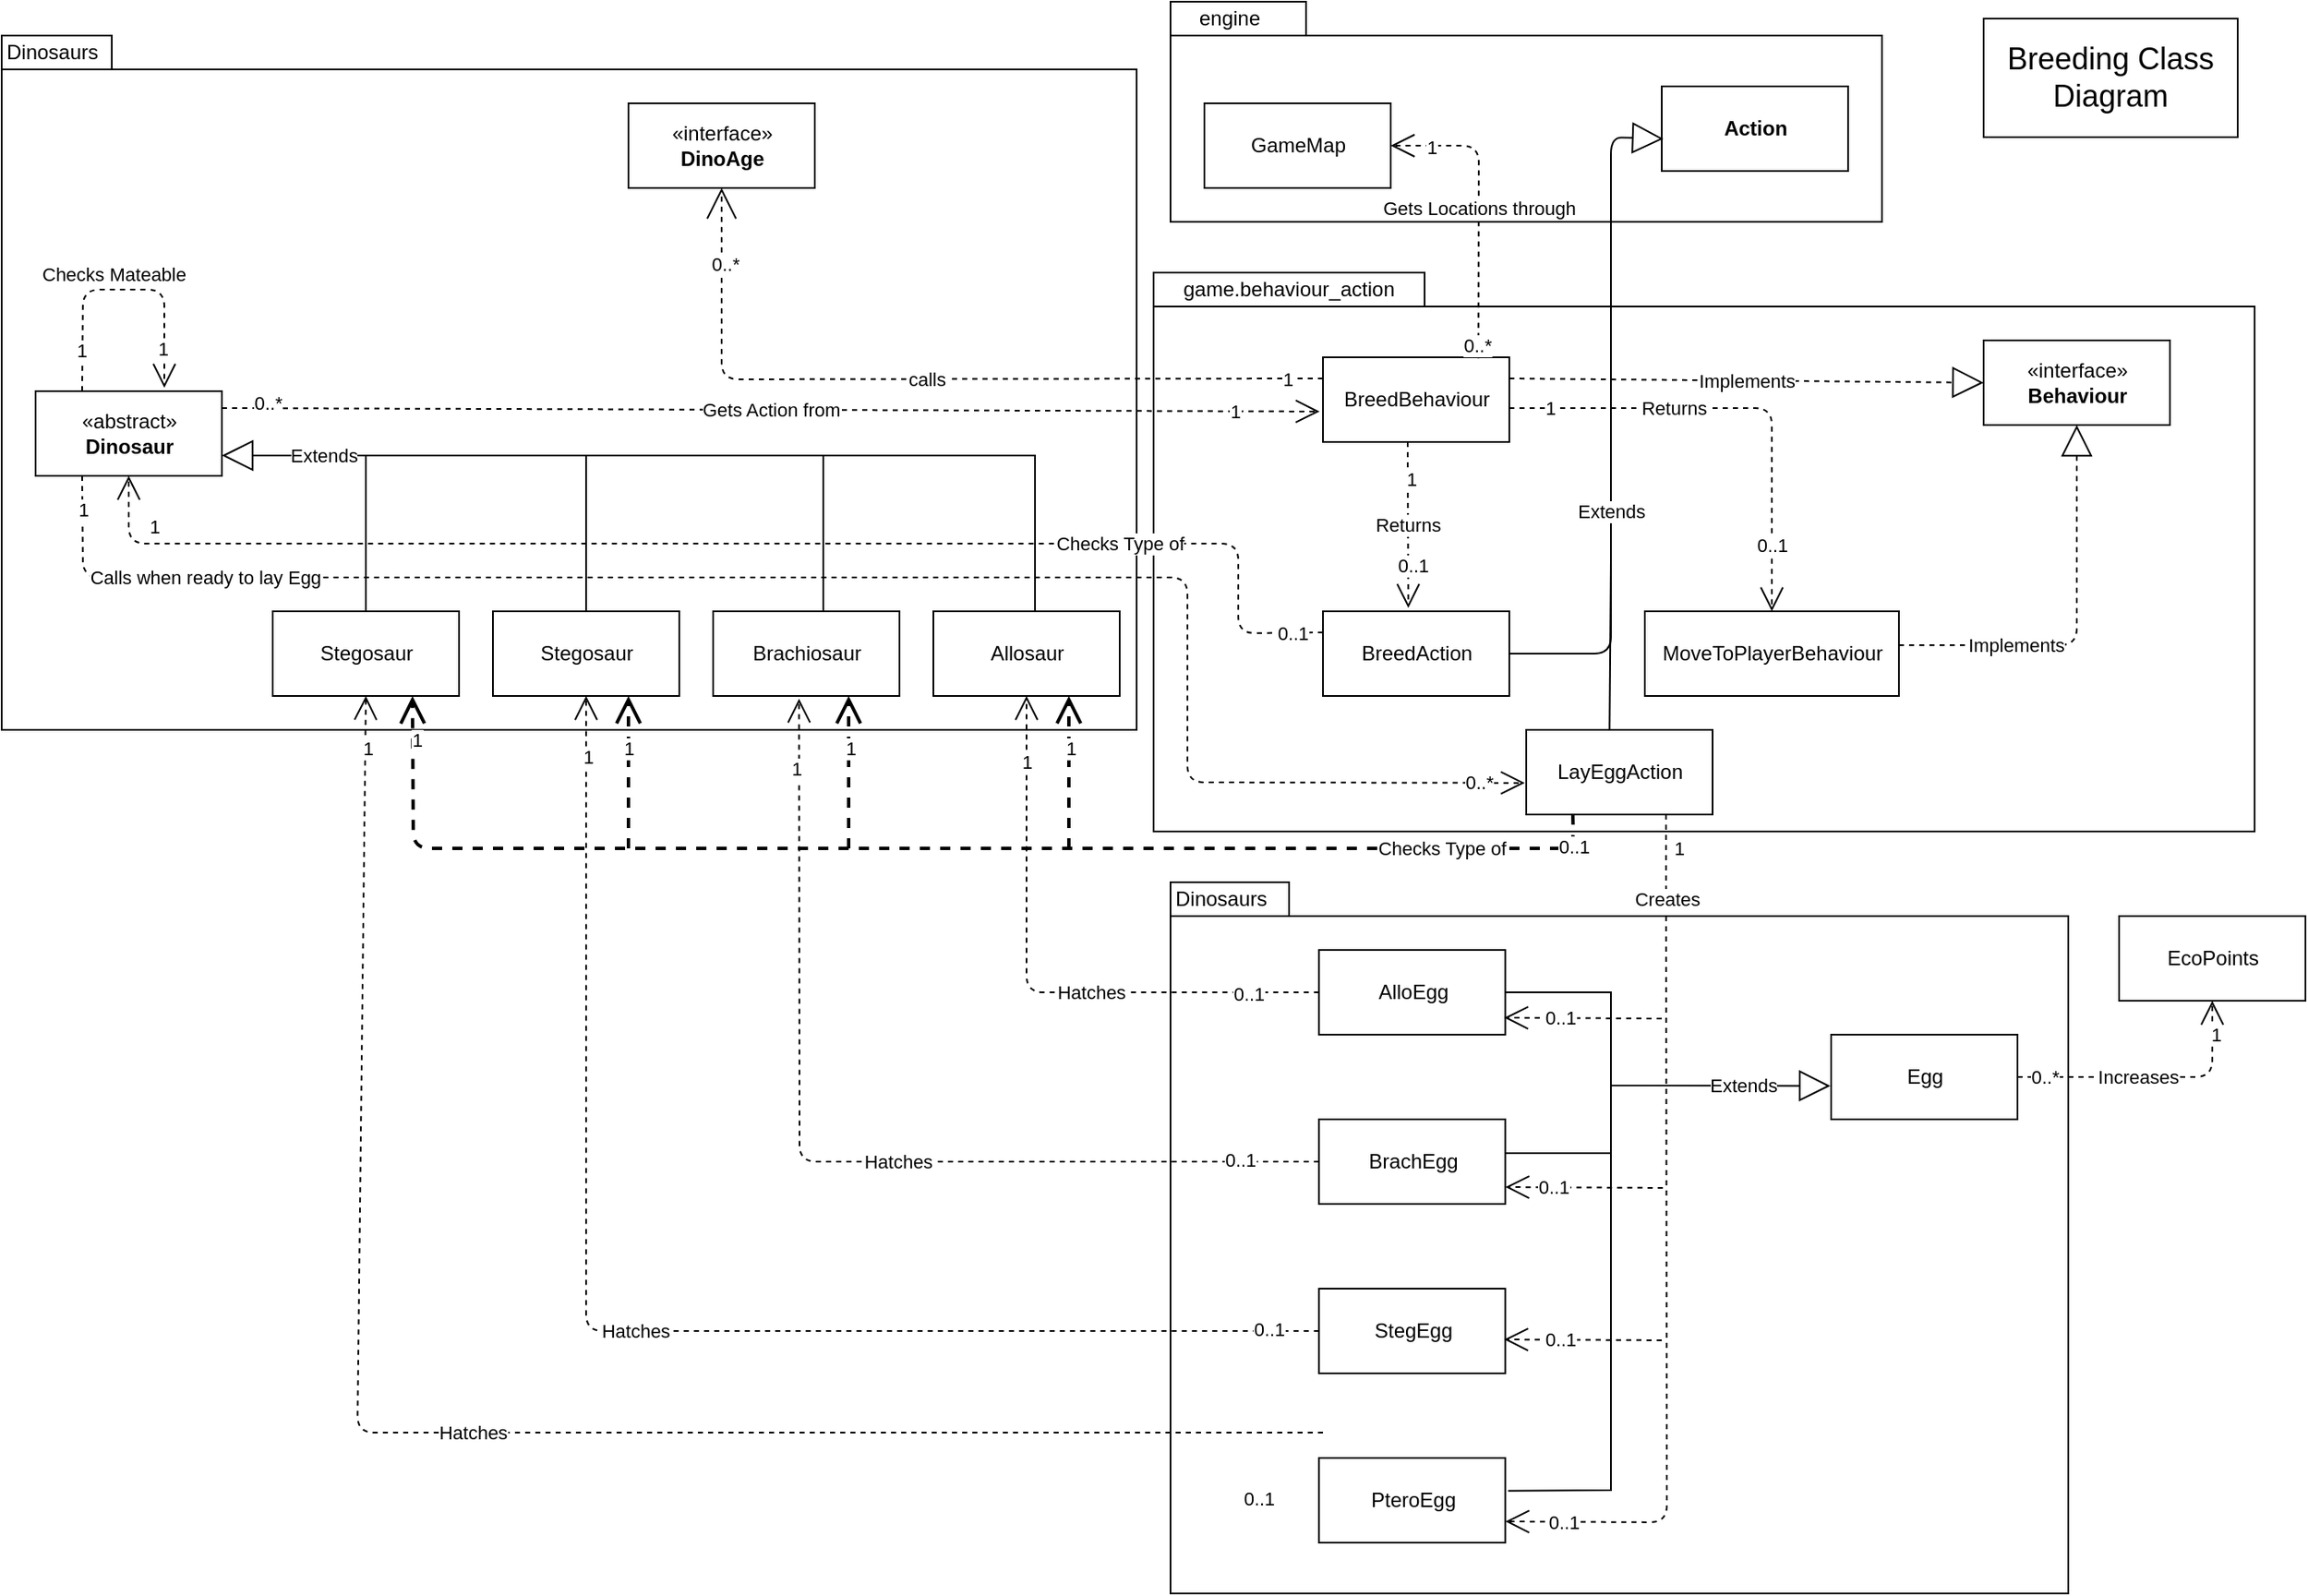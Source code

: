 <mxfile version="14.7.0" type="device"><diagram id="RQ4qdwu9vNMVZIeW1ewS" name="Page-1"><mxGraphModel dx="2012" dy="1370" grid="1" gridSize="10" guides="1" tooltips="1" connect="1" arrows="1" fold="1" page="0" pageScale="1" pageWidth="4681" pageHeight="3300" math="0" shadow="0"><root><mxCell id="0"/><mxCell id="1" parent="0"/><mxCell id="oLZt-flRZHhYAzvMjdGc-5" value="" style="shape=folder;fontStyle=1;spacingTop=10;tabWidth=70;tabHeight=20;tabPosition=left;html=1;" vertex="1" parent="1"><mxGeometry x="700" y="560" width="530" height="420" as="geometry"/></mxCell><mxCell id="oLZt-flRZHhYAzvMjdGc-1" value="" style="shape=folder;fontStyle=1;spacingTop=10;tabWidth=65;tabHeight=20;tabPosition=left;html=1;" vertex="1" parent="1"><mxGeometry x="10" y="60" width="670" height="410" as="geometry"/></mxCell><mxCell id="fguq9pkMOQvKabzs272t-48" value="" style="shape=folder;fontStyle=1;spacingTop=10;tabWidth=160;tabHeight=20;tabPosition=left;html=1;" parent="1" vertex="1"><mxGeometry x="690" y="200" width="650" height="330" as="geometry"/></mxCell><mxCell id="b-xIZTCfpgJEJXHsGxkc-1" value="" style="shape=folder;fontStyle=1;spacingTop=10;tabWidth=80;tabHeight=20;tabPosition=left;html=1;" parent="1" vertex="1"><mxGeometry x="700" y="40" width="420" height="130" as="geometry"/></mxCell><mxCell id="b-xIZTCfpgJEJXHsGxkc-2" value="GameMap" style="html=1;" parent="1" vertex="1"><mxGeometry x="720" y="100" width="110" height="50" as="geometry"/></mxCell><mxCell id="b-xIZTCfpgJEJXHsGxkc-10" value="engine" style="text;html=1;strokeColor=none;fillColor=none;align=center;verticalAlign=middle;whiteSpace=wrap;rounded=0;" parent="1" vertex="1"><mxGeometry x="700" y="40" width="70" height="20" as="geometry"/></mxCell><mxCell id="fguq9pkMOQvKabzs272t-1" value="«abstract»&lt;br&gt;&lt;b&gt;Dinosaur&lt;/b&gt;" style="html=1;" parent="1" vertex="1"><mxGeometry x="30" y="270" width="110" height="50" as="geometry"/></mxCell><mxCell id="fguq9pkMOQvKabzs272t-2" value="Stegosaur" style="html=1;" parent="1" vertex="1"><mxGeometry x="300" y="400" width="110" height="50" as="geometry"/></mxCell><mxCell id="fguq9pkMOQvKabzs272t-3" value="Brachiosaur" style="html=1;" parent="1" vertex="1"><mxGeometry x="430" y="400" width="110" height="50" as="geometry"/></mxCell><mxCell id="fguq9pkMOQvKabzs272t-4" value="Allosaur" style="html=1;" parent="1" vertex="1"><mxGeometry x="560" y="400" width="110" height="50" as="geometry"/></mxCell><mxCell id="fguq9pkMOQvKabzs272t-5" value="Extends" style="endArrow=block;endSize=16;endFill=0;html=1;rounded=0;exitX=0.5;exitY=0;exitDx=0;exitDy=0;snapToPoint=1;" parent="1" source="fguq9pkMOQvKabzs272t-2" edge="1"><mxGeometry x="0.609" width="160" relative="1" as="geometry"><mxPoint x="220" y="399" as="sourcePoint"/><mxPoint x="140" y="308" as="targetPoint"/><Array as="points"><mxPoint x="355" y="308"/></Array><mxPoint as="offset"/></mxGeometry></mxCell><mxCell id="fguq9pkMOQvKabzs272t-11" value="«interface»&lt;br&gt;&lt;b&gt;Behaviour&lt;/b&gt;" style="html=1;" parent="1" vertex="1"><mxGeometry x="1180" y="240" width="110" height="50" as="geometry"/></mxCell><mxCell id="fguq9pkMOQvKabzs272t-12" value="BreedBehaviour" style="html=1;" parent="1" vertex="1"><mxGeometry x="790" y="250" width="110" height="50" as="geometry"/></mxCell><mxCell id="fguq9pkMOQvKabzs272t-13" value="Gets Action from" style="endArrow=open;endSize=12;dashed=1;html=1;entryX=-0.018;entryY=0.64;entryDx=0;entryDy=0;entryPerimeter=0;" parent="1" target="fguq9pkMOQvKabzs272t-12" edge="1"><mxGeometry width="160" relative="1" as="geometry"><mxPoint x="140" y="280" as="sourcePoint"/><mxPoint x="790" y="270" as="targetPoint"/></mxGeometry></mxCell><mxCell id="bi01_QpyQFEtyOqelPVD-3" value="0..*" style="edgeLabel;html=1;align=center;verticalAlign=middle;resizable=0;points=[];" parent="fguq9pkMOQvKabzs272t-13" vertex="1" connectable="0"><mxGeometry x="-0.916" y="3" relative="1" as="geometry"><mxPoint as="offset"/></mxGeometry></mxCell><mxCell id="bi01_QpyQFEtyOqelPVD-4" value="1" style="edgeLabel;html=1;align=center;verticalAlign=middle;resizable=0;points=[];" parent="fguq9pkMOQvKabzs272t-13" vertex="1" connectable="0"><mxGeometry x="0.846" relative="1" as="geometry"><mxPoint as="offset"/></mxGeometry></mxCell><mxCell id="fguq9pkMOQvKabzs272t-14" value="Implements" style="endArrow=block;endSize=16;endFill=0;html=1;entryX=0;entryY=0.5;entryDx=0;entryDy=0;exitX=1;exitY=0.25;exitDx=0;exitDy=0;dashed=1;" parent="1" source="fguq9pkMOQvKabzs272t-12" target="fguq9pkMOQvKabzs272t-11" edge="1"><mxGeometry width="160" relative="1" as="geometry"><mxPoint x="900" y="260" as="sourcePoint"/><mxPoint x="1060" y="260" as="targetPoint"/></mxGeometry></mxCell><mxCell id="fguq9pkMOQvKabzs272t-16" value="Checks Mateable" style="endArrow=open;endSize=12;dashed=1;html=1;exitX=0.25;exitY=0;exitDx=0;exitDy=0;entryX=0.691;entryY=-0.04;entryDx=0;entryDy=0;entryPerimeter=0;" parent="1" source="fguq9pkMOQvKabzs272t-1" target="fguq9pkMOQvKabzs272t-1" edge="1"><mxGeometry x="-0.052" y="9" width="160" relative="1" as="geometry"><mxPoint x="70" y="240" as="sourcePoint"/><mxPoint x="230" y="240" as="targetPoint"/><Array as="points"><mxPoint x="58" y="210"/><mxPoint x="106" y="210"/></Array><mxPoint as="offset"/></mxGeometry></mxCell><mxCell id="bi01_QpyQFEtyOqelPVD-1" value="1" style="edgeLabel;html=1;align=center;verticalAlign=middle;resizable=0;points=[];" parent="fguq9pkMOQvKabzs272t-16" vertex="1" connectable="0"><mxGeometry x="-0.706" y="1" relative="1" as="geometry"><mxPoint as="offset"/></mxGeometry></mxCell><mxCell id="bi01_QpyQFEtyOqelPVD-2" value="1" style="edgeLabel;html=1;align=center;verticalAlign=middle;resizable=0;points=[];" parent="fguq9pkMOQvKabzs272t-16" vertex="1" connectable="0"><mxGeometry x="0.723" y="-1" relative="1" as="geometry"><mxPoint as="offset"/></mxGeometry></mxCell><mxCell id="fguq9pkMOQvKabzs272t-17" value="BreedAction" style="html=1;" parent="1" vertex="1"><mxGeometry x="790" y="400" width="110" height="50" as="geometry"/></mxCell><mxCell id="fguq9pkMOQvKabzs272t-18" value="&lt;b&gt;Action&lt;/b&gt;" style="html=1;" parent="1" vertex="1"><mxGeometry x="990" y="90" width="110" height="50" as="geometry"/></mxCell><mxCell id="fguq9pkMOQvKabzs272t-19" value="Returns" style="endArrow=open;endSize=12;dashed=1;html=1;entryX=0.458;entryY=-0.04;entryDx=0;entryDy=0;entryPerimeter=0;" parent="1" target="fguq9pkMOQvKabzs272t-17" edge="1"><mxGeometry width="160" relative="1" as="geometry"><mxPoint x="840" y="300" as="sourcePoint"/><mxPoint x="1000" y="300" as="targetPoint"/></mxGeometry></mxCell><mxCell id="bi01_QpyQFEtyOqelPVD-15" value="1" style="edgeLabel;html=1;align=center;verticalAlign=middle;resizable=0;points=[];" parent="fguq9pkMOQvKabzs272t-19" vertex="1" connectable="0"><mxGeometry x="-0.548" y="2" relative="1" as="geometry"><mxPoint as="offset"/></mxGeometry></mxCell><mxCell id="bi01_QpyQFEtyOqelPVD-16" value="0..1" style="edgeLabel;html=1;align=center;verticalAlign=middle;resizable=0;points=[];" parent="fguq9pkMOQvKabzs272t-19" vertex="1" connectable="0"><mxGeometry x="0.49" y="2" relative="1" as="geometry"><mxPoint as="offset"/></mxGeometry></mxCell><mxCell id="fguq9pkMOQvKabzs272t-20" value="Checks Type of" style="endArrow=open;endSize=12;dashed=1;html=1;exitX=0;exitY=0.25;exitDx=0;exitDy=0;entryX=0.5;entryY=1;entryDx=0;entryDy=0;" parent="1" source="fguq9pkMOQvKabzs272t-17" target="fguq9pkMOQvKabzs272t-1" edge="1"><mxGeometry x="-0.566" width="160" relative="1" as="geometry"><mxPoint x="670" y="490" as="sourcePoint"/><mxPoint x="830" y="490" as="targetPoint"/><Array as="points"><mxPoint x="740" y="413"/><mxPoint x="740" y="360"/><mxPoint x="85" y="360"/></Array><mxPoint as="offset"/></mxGeometry></mxCell><mxCell id="bi01_QpyQFEtyOqelPVD-5" value="0..1" style="edgeLabel;html=1;align=center;verticalAlign=middle;resizable=0;points=[];" parent="fguq9pkMOQvKabzs272t-20" vertex="1" connectable="0"><mxGeometry x="-0.954" relative="1" as="geometry"><mxPoint as="offset"/></mxGeometry></mxCell><mxCell id="bi01_QpyQFEtyOqelPVD-6" value="1" style="edgeLabel;html=1;align=center;verticalAlign=middle;resizable=0;points=[];" parent="fguq9pkMOQvKabzs272t-20" vertex="1" connectable="0"><mxGeometry x="0.8" y="3" relative="1" as="geometry"><mxPoint x="-25" y="-13" as="offset"/></mxGeometry></mxCell><mxCell id="fguq9pkMOQvKabzs272t-21" value="Egg" style="html=1;" parent="1" vertex="1"><mxGeometry x="1090" y="650" width="110" height="50" as="geometry"/></mxCell><mxCell id="fguq9pkMOQvKabzs272t-22" value="AlloEgg" style="html=1;" parent="1" vertex="1"><mxGeometry x="787.65" y="600" width="110" height="50" as="geometry"/></mxCell><mxCell id="fguq9pkMOQvKabzs272t-23" value="BrachEgg" style="html=1;" parent="1" vertex="1"><mxGeometry x="787.65" y="700" width="110" height="50" as="geometry"/></mxCell><mxCell id="fguq9pkMOQvKabzs272t-24" value="StegEgg" style="html=1;" parent="1" vertex="1"><mxGeometry x="787.65" y="800" width="110" height="50" as="geometry"/></mxCell><mxCell id="fguq9pkMOQvKabzs272t-31" value="" style="endArrow=none;html=1;" parent="1" edge="1"><mxGeometry width="50" height="50" relative="1" as="geometry"><mxPoint x="897.65" y="720" as="sourcePoint"/><mxPoint x="960" y="720" as="targetPoint"/></mxGeometry></mxCell><mxCell id="fguq9pkMOQvKabzs272t-32" value="" style="endArrow=none;html=1;rounded=0;" parent="1" edge="1"><mxGeometry width="50" height="50" relative="1" as="geometry"><mxPoint x="960" y="830" as="sourcePoint"/><mxPoint x="960" y="680" as="targetPoint"/></mxGeometry></mxCell><mxCell id="fguq9pkMOQvKabzs272t-28" value="Extends" style="endArrow=block;endSize=16;endFill=0;html=1;entryX=-0.004;entryY=0.605;entryDx=0;entryDy=0;rounded=0;entryPerimeter=0;exitX=1;exitY=0.5;exitDx=0;exitDy=0;" parent="1" target="fguq9pkMOQvKabzs272t-21" edge="1" source="fguq9pkMOQvKabzs272t-22"><mxGeometry x="0.581" width="160" relative="1" as="geometry"><mxPoint x="900" y="584.5" as="sourcePoint"/><mxPoint x="1060" y="584.5" as="targetPoint"/><Array as="points"><mxPoint x="960" y="625"/><mxPoint x="960" y="680"/></Array><mxPoint as="offset"/></mxGeometry></mxCell><mxCell id="fguq9pkMOQvKabzs272t-33" value="Hatches" style="endArrow=open;endSize=12;dashed=1;html=1;exitX=0;exitY=0.5;exitDx=0;exitDy=0;entryX=0.5;entryY=1;entryDx=0;entryDy=0;" parent="1" source="fguq9pkMOQvKabzs272t-22" target="fguq9pkMOQvKabzs272t-4" edge="1"><mxGeometry x="-0.226" width="160" relative="1" as="geometry"><mxPoint x="480" y="560" as="sourcePoint"/><mxPoint x="640" y="560" as="targetPoint"/><Array as="points"><mxPoint x="615" y="625"/></Array><mxPoint as="offset"/></mxGeometry></mxCell><mxCell id="bi01_QpyQFEtyOqelPVD-11" value="1" style="edgeLabel;html=1;align=center;verticalAlign=middle;resizable=0;points=[];" parent="fguq9pkMOQvKabzs272t-33" vertex="1" connectable="0"><mxGeometry x="0.778" relative="1" as="geometry"><mxPoint as="offset"/></mxGeometry></mxCell><mxCell id="bi01_QpyQFEtyOqelPVD-12" value="0..1" style="edgeLabel;html=1;align=center;verticalAlign=middle;resizable=0;points=[];" parent="fguq9pkMOQvKabzs272t-33" vertex="1" connectable="0"><mxGeometry x="-0.757" y="1" relative="1" as="geometry"><mxPoint as="offset"/></mxGeometry></mxCell><mxCell id="fguq9pkMOQvKabzs272t-34" value="Hatches" style="endArrow=open;endSize=12;dashed=1;html=1;exitX=0;exitY=0.5;exitDx=0;exitDy=0;entryX=0.461;entryY=1.032;entryDx=0;entryDy=0;entryPerimeter=0;" parent="1" source="fguq9pkMOQvKabzs272t-23" target="fguq9pkMOQvKabzs272t-3" edge="1"><mxGeometry x="-0.141" width="160" relative="1" as="geometry"><mxPoint x="600" y="710" as="sourcePoint"/><mxPoint x="760" y="710" as="targetPoint"/><Array as="points"><mxPoint x="481" y="725"/></Array><mxPoint as="offset"/></mxGeometry></mxCell><mxCell id="bi01_QpyQFEtyOqelPVD-9" value="0..1" style="edgeLabel;html=1;align=center;verticalAlign=middle;resizable=0;points=[];" parent="fguq9pkMOQvKabzs272t-34" vertex="1" connectable="0"><mxGeometry x="-0.839" y="-1" relative="1" as="geometry"><mxPoint as="offset"/></mxGeometry></mxCell><mxCell id="bi01_QpyQFEtyOqelPVD-10" value="1" style="edgeLabel;html=1;align=center;verticalAlign=middle;resizable=0;points=[];" parent="fguq9pkMOQvKabzs272t-34" vertex="1" connectable="0"><mxGeometry x="0.854" y="2" relative="1" as="geometry"><mxPoint y="-1" as="offset"/></mxGeometry></mxCell><mxCell id="fguq9pkMOQvKabzs272t-35" value="Hatches" style="endArrow=open;endSize=12;dashed=1;html=1;entryX=0.5;entryY=1;entryDx=0;entryDy=0;exitX=0;exitY=0.5;exitDx=0;exitDy=0;" parent="1" source="fguq9pkMOQvKabzs272t-24" target="fguq9pkMOQvKabzs272t-2" edge="1"><mxGeometry width="160" relative="1" as="geometry"><mxPoint x="230" y="610" as="sourcePoint"/><mxPoint x="390" y="610" as="targetPoint"/><Array as="points"><mxPoint x="355" y="825"/></Array></mxGeometry></mxCell><mxCell id="bi01_QpyQFEtyOqelPVD-7" value="1" style="edgeLabel;html=1;align=center;verticalAlign=middle;resizable=0;points=[];" parent="fguq9pkMOQvKabzs272t-35" vertex="1" connectable="0"><mxGeometry x="0.911" y="-1" relative="1" as="geometry"><mxPoint as="offset"/></mxGeometry></mxCell><mxCell id="bi01_QpyQFEtyOqelPVD-8" value="0..1" style="edgeLabel;html=1;align=center;verticalAlign=middle;resizable=0;points=[];" parent="fguq9pkMOQvKabzs272t-35" vertex="1" connectable="0"><mxGeometry x="-0.927" y="-1" relative="1" as="geometry"><mxPoint as="offset"/></mxGeometry></mxCell><mxCell id="fguq9pkMOQvKabzs272t-36" value="EcoPoints" style="html=1;" parent="1" vertex="1"><mxGeometry x="1260" y="580" width="110" height="50" as="geometry"/></mxCell><mxCell id="fguq9pkMOQvKabzs272t-39" value="Increases" style="endArrow=open;endSize=12;dashed=1;html=1;entryX=0.5;entryY=1;entryDx=0;entryDy=0;exitX=1;exitY=0.5;exitDx=0;exitDy=0;" parent="1" source="fguq9pkMOQvKabzs272t-21" target="fguq9pkMOQvKabzs272t-36" edge="1"><mxGeometry x="-0.111" width="160" relative="1" as="geometry"><mxPoint x="1250" y="720" as="sourcePoint"/><mxPoint x="1270" y="680" as="targetPoint"/><Array as="points"><mxPoint x="1315" y="675"/></Array><mxPoint as="offset"/></mxGeometry></mxCell><mxCell id="bi01_QpyQFEtyOqelPVD-13" value="0..*" style="edgeLabel;html=1;align=center;verticalAlign=middle;resizable=0;points=[];" parent="fguq9pkMOQvKabzs272t-39" vertex="1" connectable="0"><mxGeometry x="-0.805" relative="1" as="geometry"><mxPoint as="offset"/></mxGeometry></mxCell><mxCell id="bi01_QpyQFEtyOqelPVD-14" value="1" style="edgeLabel;html=1;align=center;verticalAlign=middle;resizable=0;points=[];" parent="fguq9pkMOQvKabzs272t-39" vertex="1" connectable="0"><mxGeometry x="0.75" y="-2" relative="1" as="geometry"><mxPoint as="offset"/></mxGeometry></mxCell><mxCell id="fguq9pkMOQvKabzs272t-40" value="MoveToPlayerBehaviour" style="html=1;" parent="1" vertex="1"><mxGeometry x="980" y="400" width="150" height="50" as="geometry"/></mxCell><mxCell id="fguq9pkMOQvKabzs272t-41" value="Returns" style="endArrow=open;endSize=12;dashed=1;html=1;entryX=0.5;entryY=0;entryDx=0;entryDy=0;" parent="1" target="fguq9pkMOQvKabzs272t-40" edge="1"><mxGeometry x="-0.294" width="160" relative="1" as="geometry"><mxPoint x="900" y="280" as="sourcePoint"/><mxPoint x="1060" y="280" as="targetPoint"/><Array as="points"><mxPoint x="1055" y="280"/></Array><mxPoint as="offset"/></mxGeometry></mxCell><mxCell id="bi01_QpyQFEtyOqelPVD-17" value="1" style="edgeLabel;html=1;align=center;verticalAlign=middle;resizable=0;points=[];" parent="fguq9pkMOQvKabzs272t-41" vertex="1" connectable="0"><mxGeometry x="-0.828" relative="1" as="geometry"><mxPoint as="offset"/></mxGeometry></mxCell><mxCell id="bi01_QpyQFEtyOqelPVD-18" value="0..1" style="edgeLabel;html=1;align=center;verticalAlign=middle;resizable=0;points=[];" parent="fguq9pkMOQvKabzs272t-41" vertex="1" connectable="0"><mxGeometry x="0.717" relative="1" as="geometry"><mxPoint as="offset"/></mxGeometry></mxCell><mxCell id="fguq9pkMOQvKabzs272t-42" value="Implements" style="endArrow=block;endSize=16;endFill=0;html=1;entryX=0.5;entryY=1;entryDx=0;entryDy=0;dashed=1;" parent="1" target="fguq9pkMOQvKabzs272t-11" edge="1"><mxGeometry x="-0.418" width="160" relative="1" as="geometry"><mxPoint x="1130" y="420" as="sourcePoint"/><mxPoint x="1250" y="420" as="targetPoint"/><Array as="points"><mxPoint x="1235" y="420"/></Array><mxPoint as="offset"/></mxGeometry></mxCell><mxCell id="fguq9pkMOQvKabzs272t-43" value="Extends" style="endArrow=block;endSize=16;endFill=0;html=1;exitX=1;exitY=0.5;exitDx=0;exitDy=0;" parent="1" source="fguq9pkMOQvKabzs272t-17" edge="1"><mxGeometry x="-0.273" width="160" relative="1" as="geometry"><mxPoint x="780" y="480" as="sourcePoint"/><mxPoint x="991" y="121" as="targetPoint"/><Array as="points"><mxPoint x="960" y="425"/><mxPoint x="960" y="120"/></Array><mxPoint as="offset"/></mxGeometry></mxCell><mxCell id="fguq9pkMOQvKabzs272t-47" value="Gets Locations through" style="endArrow=open;endSize=12;dashed=1;html=1;exitX=0.834;exitY=0.012;exitDx=0;exitDy=0;entryX=1;entryY=0.5;entryDx=0;entryDy=0;exitPerimeter=0;" parent="1" source="fguq9pkMOQvKabzs272t-12" target="b-xIZTCfpgJEJXHsGxkc-2" edge="1"><mxGeometry width="160" relative="1" as="geometry"><mxPoint x="640" y="210" as="sourcePoint"/><mxPoint x="800" y="210" as="targetPoint"/><Array as="points"><mxPoint x="882" y="125"/></Array></mxGeometry></mxCell><mxCell id="bi01_QpyQFEtyOqelPVD-19" value="0..*" style="edgeLabel;html=1;align=center;verticalAlign=middle;resizable=0;points=[];" parent="fguq9pkMOQvKabzs272t-47" vertex="1" connectable="0"><mxGeometry x="-0.932" y="1" relative="1" as="geometry"><mxPoint y="-2" as="offset"/></mxGeometry></mxCell><mxCell id="bi01_QpyQFEtyOqelPVD-20" value="1" style="edgeLabel;html=1;align=center;verticalAlign=middle;resizable=0;points=[];" parent="fguq9pkMOQvKabzs272t-47" vertex="1" connectable="0"><mxGeometry x="0.729" y="1" relative="1" as="geometry"><mxPoint as="offset"/></mxGeometry></mxCell><mxCell id="fguq9pkMOQvKabzs272t-49" value="game.behaviour_action" style="text;html=1;strokeColor=none;fillColor=none;align=center;verticalAlign=middle;whiteSpace=wrap;rounded=0;" parent="1" vertex="1"><mxGeometry x="750" y="200" width="40" height="20" as="geometry"/></mxCell><mxCell id="QDrQLVVM5gK9gf_lHGzL-1" value="LayEggAction" style="html=1;" parent="1" vertex="1"><mxGeometry x="910" y="470" width="110" height="50" as="geometry"/></mxCell><mxCell id="QDrQLVVM5gK9gf_lHGzL-2" value="" style="endArrow=none;html=1;entryX=0.447;entryY=-0.007;entryDx=0;entryDy=0;entryPerimeter=0;" parent="1" target="QDrQLVVM5gK9gf_lHGzL-1" edge="1"><mxGeometry width="50" height="50" relative="1" as="geometry"><mxPoint x="960" y="370" as="sourcePoint"/><mxPoint x="1010" y="610.711" as="targetPoint"/></mxGeometry></mxCell><mxCell id="QDrQLVVM5gK9gf_lHGzL-3" value="Creates" style="endArrow=open;endSize=12;dashed=1;html=1;exitX=0.75;exitY=1;exitDx=0;exitDy=0;entryX=1;entryY=0.75;entryDx=0;entryDy=0;snapToPoint=1;" parent="1" source="QDrQLVVM5gK9gf_lHGzL-1" target="vvexLuNos5NUiUM3-nr6-10" edge="1"><mxGeometry x="-0.805" width="160" relative="1" as="geometry"><mxPoint x="730" y="600" as="sourcePoint"/><mxPoint x="890" y="600" as="targetPoint"/><Array as="points"><mxPoint x="993" y="938"/></Array><mxPoint as="offset"/></mxGeometry></mxCell><mxCell id="QDrQLVVM5gK9gf_lHGzL-7" value="1" style="edgeLabel;html=1;align=center;verticalAlign=middle;resizable=0;points=[];" parent="QDrQLVVM5gK9gf_lHGzL-3" vertex="1" connectable="0"><mxGeometry x="-0.549" y="2" relative="1" as="geometry"><mxPoint x="5" y="-96" as="offset"/></mxGeometry></mxCell><mxCell id="QDrQLVVM5gK9gf_lHGzL-8" value="0..1" style="edgeLabel;html=1;align=center;verticalAlign=middle;resizable=0;points=[];" parent="QDrQLVVM5gK9gf_lHGzL-3" vertex="1" connectable="0"><mxGeometry x="0.616" y="-1" relative="1" as="geometry"><mxPoint x="-60" y="3" as="offset"/></mxGeometry></mxCell><mxCell id="QDrQLVVM5gK9gf_lHGzL-4" value="Calls when ready to lay Egg" style="endArrow=open;endSize=12;dashed=1;html=1;exitX=0.25;exitY=1;exitDx=0;exitDy=0;entryX=-0.008;entryY=0.627;entryDx=0;entryDy=0;entryPerimeter=0;" parent="1" source="fguq9pkMOQvKabzs272t-1" target="QDrQLVVM5gK9gf_lHGzL-1" edge="1"><mxGeometry x="-0.744" width="160" relative="1" as="geometry"><mxPoint x="70" y="540" as="sourcePoint"/><mxPoint x="230" y="540" as="targetPoint"/><Array as="points"><mxPoint x="58" y="380"/><mxPoint x="710" y="380"/><mxPoint x="710" y="501"/></Array><mxPoint as="offset"/></mxGeometry></mxCell><mxCell id="QDrQLVVM5gK9gf_lHGzL-5" value="1" style="edgeLabel;html=1;align=center;verticalAlign=middle;resizable=0;points=[];" parent="QDrQLVVM5gK9gf_lHGzL-4" vertex="1" connectable="0"><mxGeometry x="-0.928" relative="1" as="geometry"><mxPoint y="-17" as="offset"/></mxGeometry></mxCell><mxCell id="QDrQLVVM5gK9gf_lHGzL-6" value="0..*" style="edgeLabel;html=1;align=center;verticalAlign=middle;resizable=0;points=[];" parent="QDrQLVVM5gK9gf_lHGzL-4" vertex="1" connectable="0"><mxGeometry x="0.947" y="1" relative="1" as="geometry"><mxPoint as="offset"/></mxGeometry></mxCell><mxCell id="QDrQLVVM5gK9gf_lHGzL-9" value="&lt;font style=&quot;font-size: 18px&quot;&gt;Breeding Class Diagram&lt;/font&gt;" style="rounded=0;whiteSpace=wrap;html=1;" parent="1" vertex="1"><mxGeometry x="1180" y="50" width="150" height="70" as="geometry"/></mxCell><mxCell id="vvexLuNos5NUiUM3-nr6-1" value="Stegosaur" style="html=1;" parent="1" vertex="1"><mxGeometry x="170" y="400" width="110" height="50" as="geometry"/></mxCell><mxCell id="vvexLuNos5NUiUM3-nr6-2" value="" style="endArrow=none;endSize=16;endFill=0;html=1;rounded=0;exitX=0.5;exitY=0;exitDx=0;exitDy=0;snapToPoint=1;" parent="1" edge="1"><mxGeometry x="0.207" width="160" relative="1" as="geometry"><mxPoint x="495" y="400" as="sourcePoint"/><mxPoint x="280" y="308" as="targetPoint"/><Array as="points"><mxPoint x="495" y="308"/></Array><mxPoint as="offset"/></mxGeometry></mxCell><mxCell id="vvexLuNos5NUiUM3-nr6-3" value="" style="endArrow=none;endSize=16;endFill=0;html=1;rounded=0;exitX=0.5;exitY=0;exitDx=0;exitDy=0;snapToPoint=1;" parent="1" edge="1"><mxGeometry x="0.207" width="160" relative="1" as="geometry"><mxPoint x="620" y="400" as="sourcePoint"/><mxPoint x="405" y="308" as="targetPoint"/><Array as="points"><mxPoint x="620" y="308"/></Array><mxPoint as="offset"/></mxGeometry></mxCell><mxCell id="vvexLuNos5NUiUM3-nr6-4" value="" style="endArrow=none;endSize=16;endFill=0;html=1;rounded=0;exitX=0.5;exitY=0;exitDx=0;exitDy=0;snapToPoint=1;" parent="1" edge="1"><mxGeometry x="0.207" width="160" relative="1" as="geometry"><mxPoint x="225" y="400" as="sourcePoint"/><mxPoint x="225" y="308" as="targetPoint"/><Array as="points"><mxPoint x="225" y="308"/></Array><mxPoint as="offset"/></mxGeometry></mxCell><mxCell id="vvexLuNos5NUiUM3-nr6-6" value="Hatches" style="endArrow=open;endSize=12;dashed=1;html=1;entryX=0.5;entryY=1;entryDx=0;entryDy=0;exitX=0;exitY=0.5;exitDx=0;exitDy=0;" parent="1" target="vvexLuNos5NUiUM3-nr6-1" edge="1"><mxGeometry width="160" relative="1" as="geometry"><mxPoint x="790" y="885" as="sourcePoint"/><mxPoint x="355" y="550" as="targetPoint"/><Array as="points"><mxPoint x="220" y="885"/></Array></mxGeometry></mxCell><mxCell id="vvexLuNos5NUiUM3-nr6-7" value="1" style="edgeLabel;html=1;align=center;verticalAlign=middle;resizable=0;points=[];" parent="vvexLuNos5NUiUM3-nr6-6" vertex="1" connectable="0"><mxGeometry x="0.911" y="-1" relative="1" as="geometry"><mxPoint y="-14" as="offset"/></mxGeometry></mxCell><mxCell id="vvexLuNos5NUiUM3-nr6-8" value="0..1" style="edgeLabel;html=1;align=center;verticalAlign=middle;resizable=0;points=[];" parent="vvexLuNos5NUiUM3-nr6-6" vertex="1" connectable="0"><mxGeometry x="-0.927" y="-1" relative="1" as="geometry"><mxPoint x="-2" y="40" as="offset"/></mxGeometry></mxCell><mxCell id="vvexLuNos5NUiUM3-nr6-10" value="PteroEgg" style="html=1;" parent="1" vertex="1"><mxGeometry x="787.65" y="900" width="110" height="50" as="geometry"/></mxCell><mxCell id="vvexLuNos5NUiUM3-nr6-11" value="" style="endArrow=none;html=1;exitX=1.015;exitY=0.387;exitDx=0;exitDy=0;exitPerimeter=0;rounded=0;" parent="1" source="vvexLuNos5NUiUM3-nr6-10" edge="1"><mxGeometry width="50" height="50" relative="1" as="geometry"><mxPoint x="917.65" y="970" as="sourcePoint"/><mxPoint x="960" y="820" as="targetPoint"/><Array as="points"><mxPoint x="960" y="919"/></Array></mxGeometry></mxCell><mxCell id="F362YRl4kNLhWaR10Tvw-1" value="«interface»&lt;br&gt;&lt;b&gt;DinoAge&lt;/b&gt;" style="html=1;" parent="1" vertex="1"><mxGeometry x="380" y="100" width="110" height="50" as="geometry"/></mxCell><mxCell id="F362YRl4kNLhWaR10Tvw-7" value="calls" style="endArrow=open;endSize=16;endFill=0;html=1;entryX=0.5;entryY=1;entryDx=0;entryDy=0;dashed=1;exitX=0;exitY=0.25;exitDx=0;exitDy=0;" parent="1" source="fguq9pkMOQvKabzs272t-12" target="F362YRl4kNLhWaR10Tvw-1" edge="1"><mxGeometry width="160" relative="1" as="geometry"><mxPoint x="1140" y="430" as="sourcePoint"/><mxPoint x="1245" y="300" as="targetPoint"/><Array as="points"><mxPoint x="435" y="263"/></Array></mxGeometry></mxCell><mxCell id="F362YRl4kNLhWaR10Tvw-9" value="1" style="edgeLabel;html=1;align=center;verticalAlign=middle;resizable=0;points=[];" parent="F362YRl4kNLhWaR10Tvw-7" vertex="1" connectable="0"><mxGeometry x="-0.909" relative="1" as="geometry"><mxPoint as="offset"/></mxGeometry></mxCell><mxCell id="F362YRl4kNLhWaR10Tvw-10" value="0..*" style="edgeLabel;html=1;align=center;verticalAlign=middle;resizable=0;points=[];" parent="F362YRl4kNLhWaR10Tvw-7" vertex="1" connectable="0"><mxGeometry x="0.809" y="-2" relative="1" as="geometry"><mxPoint as="offset"/></mxGeometry></mxCell><mxCell id="vlrA4Wf9zJ-U_Ql5dvRk-1" value="" style="endArrow=open;endSize=12;dashed=1;html=1;entryX=1;entryY=0.75;entryDx=0;entryDy=0;snapToPoint=1;" parent="1" edge="1"><mxGeometry width="160" relative="1" as="geometry"><mxPoint x="990" y="830.5" as="sourcePoint"/><mxPoint x="897" y="830" as="targetPoint"/><Array as="points"><mxPoint x="990" y="830.5"/></Array></mxGeometry></mxCell><mxCell id="vlrA4Wf9zJ-U_Ql5dvRk-3" value="0..1" style="edgeLabel;html=1;align=center;verticalAlign=middle;resizable=0;points=[];" parent="vlrA4Wf9zJ-U_Ql5dvRk-1" vertex="1" connectable="0"><mxGeometry x="0.616" y="-1" relative="1" as="geometry"><mxPoint x="15" y="1" as="offset"/></mxGeometry></mxCell><mxCell id="vlrA4Wf9zJ-U_Ql5dvRk-7" value="" style="endArrow=open;endSize=12;dashed=1;html=1;entryX=1;entryY=0.75;entryDx=0;entryDy=0;snapToPoint=1;" parent="1" edge="1"><mxGeometry width="160" relative="1" as="geometry"><mxPoint x="990.65" y="740.5" as="sourcePoint"/><mxPoint x="897.65" y="740" as="targetPoint"/><Array as="points"><mxPoint x="990.65" y="740.5"/></Array></mxGeometry></mxCell><mxCell id="vlrA4Wf9zJ-U_Ql5dvRk-8" value="0..1" style="edgeLabel;html=1;align=center;verticalAlign=middle;resizable=0;points=[];" parent="vlrA4Wf9zJ-U_Ql5dvRk-7" vertex="1" connectable="0"><mxGeometry x="0.616" y="-1" relative="1" as="geometry"><mxPoint x="10" y="1" as="offset"/></mxGeometry></mxCell><mxCell id="vlrA4Wf9zJ-U_Ql5dvRk-9" value="" style="endArrow=open;endSize=12;dashed=1;html=1;entryX=1;entryY=0.75;entryDx=0;entryDy=0;snapToPoint=1;" parent="1" edge="1"><mxGeometry width="160" relative="1" as="geometry"><mxPoint x="990.0" y="640.5" as="sourcePoint"/><mxPoint x="897" y="640" as="targetPoint"/><Array as="points"><mxPoint x="990" y="640.5"/></Array></mxGeometry></mxCell><mxCell id="vlrA4Wf9zJ-U_Ql5dvRk-10" value="0..1" style="edgeLabel;html=1;align=center;verticalAlign=middle;resizable=0;points=[];" parent="vlrA4Wf9zJ-U_Ql5dvRk-9" vertex="1" connectable="0"><mxGeometry x="0.616" y="-1" relative="1" as="geometry"><mxPoint x="15" y="1" as="offset"/></mxGeometry></mxCell><mxCell id="vlrA4Wf9zJ-U_Ql5dvRk-12" value="Checks Type of" style="endArrow=open;endSize=12;dashed=1;html=1;exitX=0.25;exitY=1;exitDx=0;exitDy=0;entryX=0.75;entryY=1;entryDx=0;entryDy=0;strokeWidth=2;" parent="1" source="QDrQLVVM5gK9gf_lHGzL-1" target="vvexLuNos5NUiUM3-nr6-1" edge="1"><mxGeometry x="-0.753" width="160" relative="1" as="geometry"><mxPoint x="800" y="422.5" as="sourcePoint"/><mxPoint x="95" y="330" as="targetPoint"/><Array as="points"><mxPoint x="938" y="540"/><mxPoint x="253" y="540"/></Array><mxPoint as="offset"/></mxGeometry></mxCell><mxCell id="vlrA4Wf9zJ-U_Ql5dvRk-13" value="0..1" style="edgeLabel;html=1;align=center;verticalAlign=middle;resizable=0;points=[];" parent="vlrA4Wf9zJ-U_Ql5dvRk-12" vertex="1" connectable="0"><mxGeometry x="-0.954" relative="1" as="geometry"><mxPoint as="offset"/></mxGeometry></mxCell><mxCell id="vlrA4Wf9zJ-U_Ql5dvRk-19" value="1" style="edgeLabel;html=1;align=center;verticalAlign=middle;resizable=0;points=[];" parent="vlrA4Wf9zJ-U_Ql5dvRk-12" vertex="1" connectable="0"><mxGeometry x="0.934" y="-2" relative="1" as="geometry"><mxPoint as="offset"/></mxGeometry></mxCell><mxCell id="vlrA4Wf9zJ-U_Ql5dvRk-16" value="" style="endArrow=open;endSize=12;dashed=1;html=1;entryX=0.75;entryY=1;entryDx=0;entryDy=0;strokeWidth=2;" parent="1" edge="1"><mxGeometry x="-0.753" width="160" relative="1" as="geometry"><mxPoint x="380" y="540" as="sourcePoint"/><mxPoint x="380" y="450" as="targetPoint"/><Array as="points"><mxPoint x="380.5" y="540"/></Array><mxPoint as="offset"/></mxGeometry></mxCell><mxCell id="vlrA4Wf9zJ-U_Ql5dvRk-20" value="1" style="edgeLabel;html=1;align=center;verticalAlign=middle;resizable=0;points=[];" parent="vlrA4Wf9zJ-U_Ql5dvRk-16" vertex="1" connectable="0"><mxGeometry x="0.927" y="-1" relative="1" as="geometry"><mxPoint x="-1" y="27" as="offset"/></mxGeometry></mxCell><mxCell id="vlrA4Wf9zJ-U_Ql5dvRk-21" value="" style="endArrow=open;endSize=12;dashed=1;html=1;entryX=0.75;entryY=1;entryDx=0;entryDy=0;strokeWidth=2;" parent="1" edge="1"><mxGeometry x="-0.753" width="160" relative="1" as="geometry"><mxPoint x="510" y="540" as="sourcePoint"/><mxPoint x="510" y="450" as="targetPoint"/><Array as="points"><mxPoint x="510.5" y="540"/></Array><mxPoint as="offset"/></mxGeometry></mxCell><mxCell id="vlrA4Wf9zJ-U_Ql5dvRk-22" value="1" style="edgeLabel;html=1;align=center;verticalAlign=middle;resizable=0;points=[];" parent="vlrA4Wf9zJ-U_Ql5dvRk-21" vertex="1" connectable="0"><mxGeometry x="0.927" y="-1" relative="1" as="geometry"><mxPoint y="27" as="offset"/></mxGeometry></mxCell><mxCell id="vlrA4Wf9zJ-U_Ql5dvRk-23" value="" style="endArrow=open;endSize=12;dashed=1;html=1;entryX=0.75;entryY=1;entryDx=0;entryDy=0;strokeWidth=2;" parent="1" edge="1"><mxGeometry x="-0.753" width="160" relative="1" as="geometry"><mxPoint x="640" y="540" as="sourcePoint"/><mxPoint x="640" y="450" as="targetPoint"/><Array as="points"><mxPoint x="640.5" y="540"/></Array><mxPoint as="offset"/></mxGeometry></mxCell><mxCell id="vlrA4Wf9zJ-U_Ql5dvRk-24" value="1" style="edgeLabel;html=1;align=center;verticalAlign=middle;resizable=0;points=[];" parent="vlrA4Wf9zJ-U_Ql5dvRk-23" vertex="1" connectable="0"><mxGeometry x="0.927" y="-1" relative="1" as="geometry"><mxPoint y="27" as="offset"/></mxGeometry></mxCell><mxCell id="oLZt-flRZHhYAzvMjdGc-2" value="Dinosaurs" style="text;html=1;strokeColor=none;fillColor=none;align=center;verticalAlign=middle;whiteSpace=wrap;rounded=0;" vertex="1" parent="1"><mxGeometry x="20" y="60" width="40" height="20" as="geometry"/></mxCell><mxCell id="oLZt-flRZHhYAzvMjdGc-6" value="Dinosaurs" style="text;html=1;strokeColor=none;fillColor=none;align=center;verticalAlign=middle;whiteSpace=wrap;rounded=0;" vertex="1" parent="1"><mxGeometry x="710" y="560" width="40" height="20" as="geometry"/></mxCell></root></mxGraphModel></diagram></mxfile>